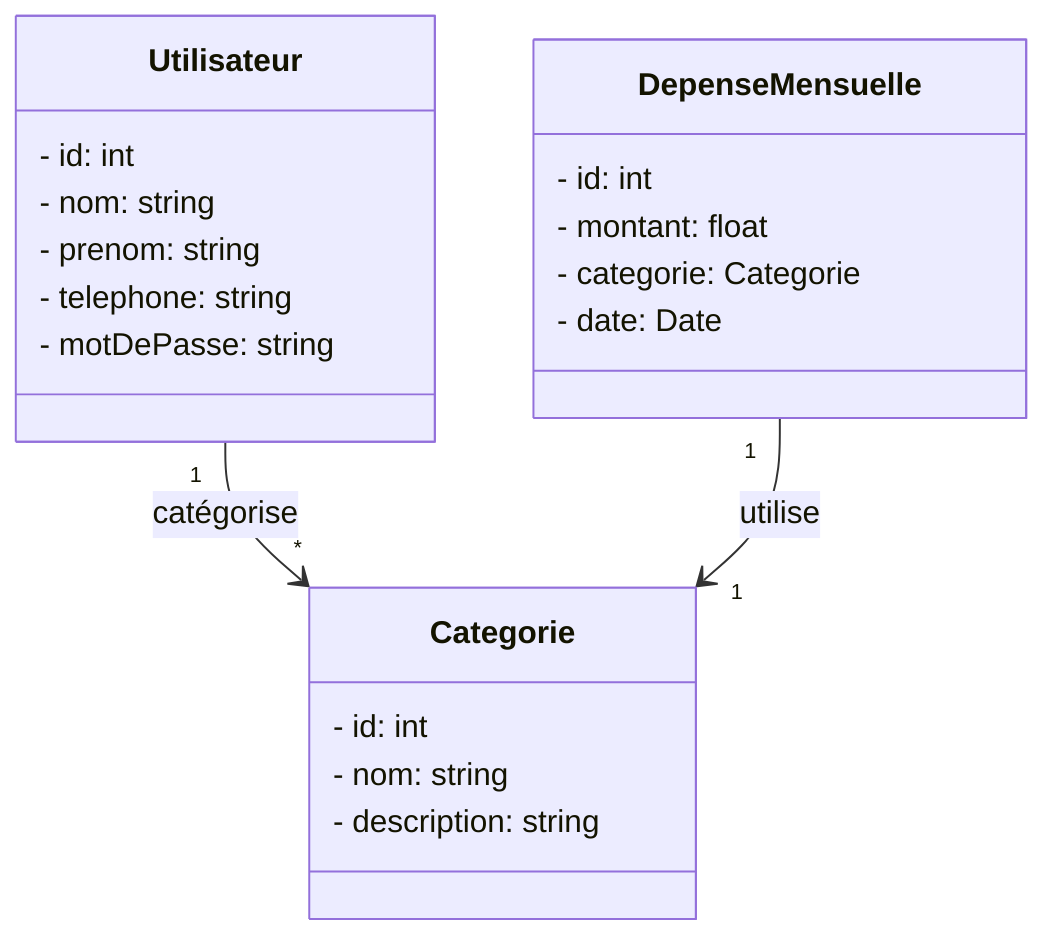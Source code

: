 classDiagram
    class Utilisateur {
        - id: int
        - nom: string
        - prenom: string
        - telephone: string
        - motDePasse: string
    }

    class Categorie {
        - id: int
        - nom: string
        - description: string
    }

    class DepenseMensuelle {
        - id: int
        - montant: float
        - categorie: Categorie
        - date: Date
    }

    Utilisateur "1" --> "*" Categorie : catégorise
    DepenseMensuelle "1" --> "1" Categorie : utilise